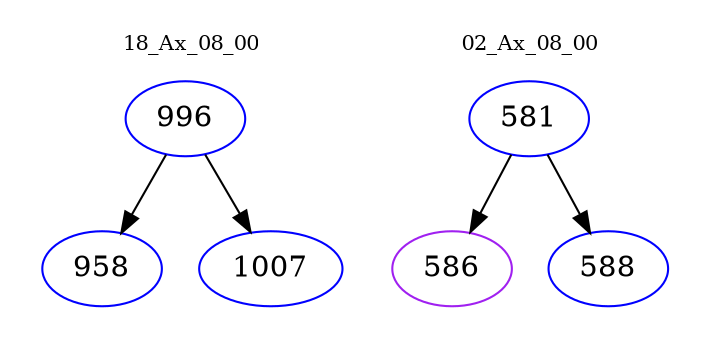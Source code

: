 digraph{
subgraph cluster_0 {
color = white
label = "18_Ax_08_00";
fontsize=10;
T0_996 [label="996", color="blue"]
T0_996 -> T0_958 [color="black"]
T0_958 [label="958", color="blue"]
T0_996 -> T0_1007 [color="black"]
T0_1007 [label="1007", color="blue"]
}
subgraph cluster_1 {
color = white
label = "02_Ax_08_00";
fontsize=10;
T1_581 [label="581", color="blue"]
T1_581 -> T1_586 [color="black"]
T1_586 [label="586", color="purple"]
T1_581 -> T1_588 [color="black"]
T1_588 [label="588", color="blue"]
}
}
